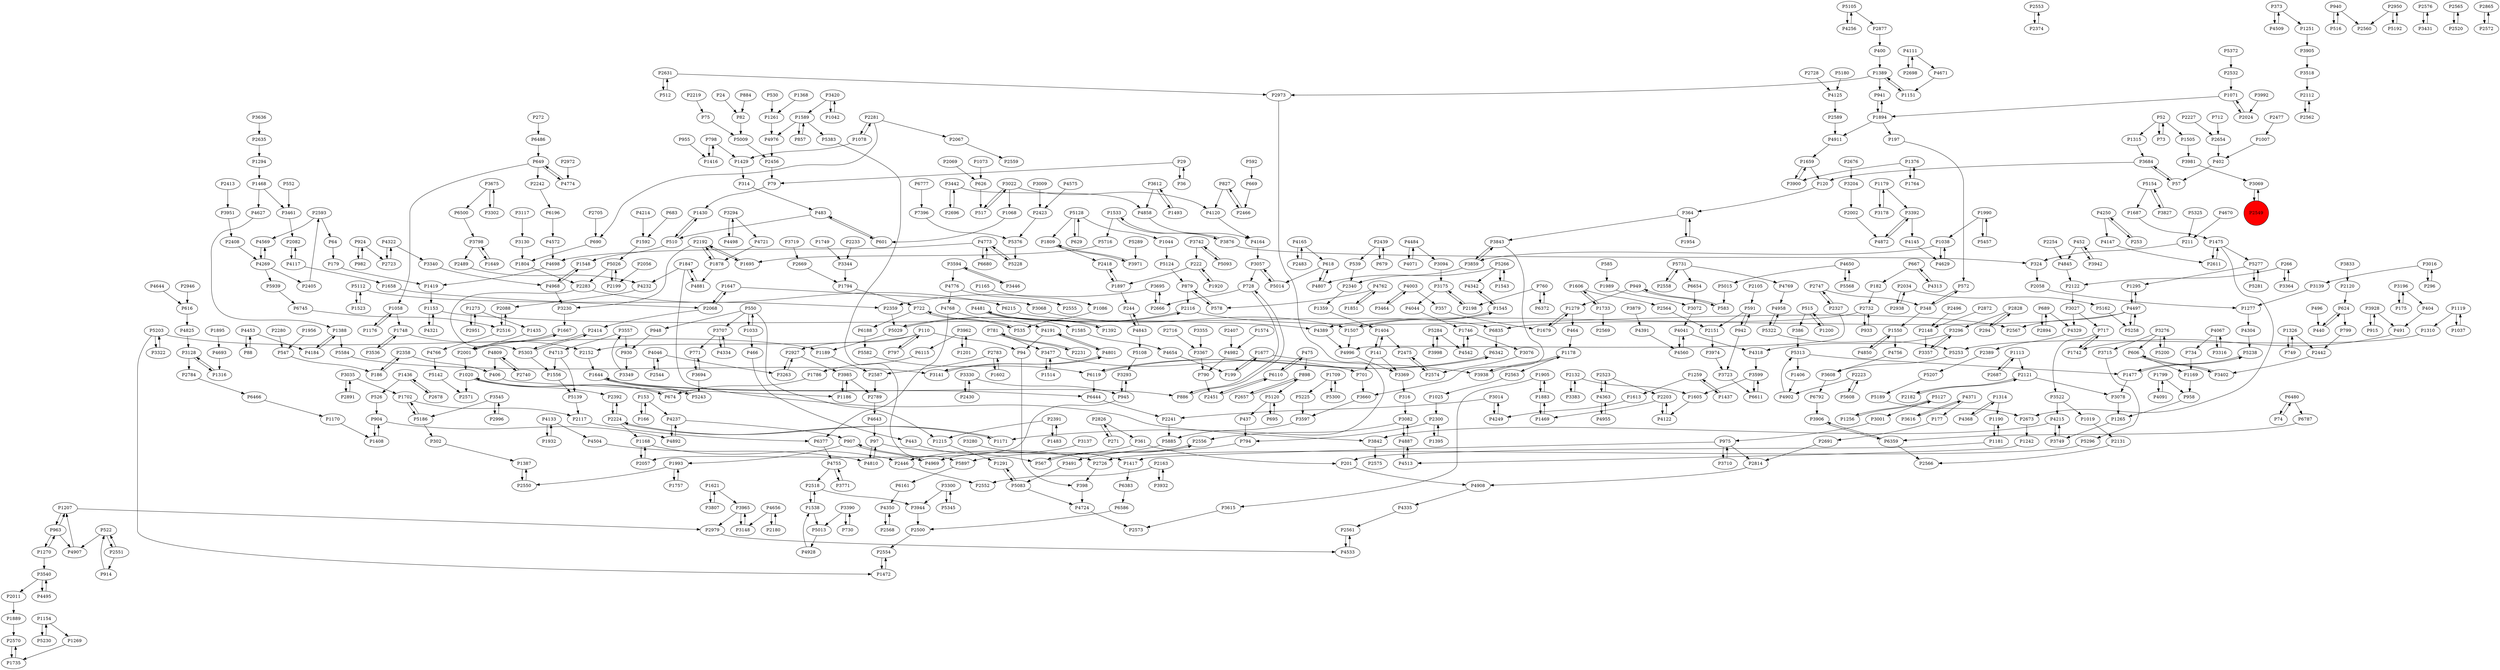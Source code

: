 digraph {
	P1190 -> P1181
	P88 -> P4453
	P6196 -> P4572
	P4067 -> P734
	P2442 -> P3402
	P2553 -> P2374
	P3022 -> P4120
	P1256 -> P5127
	P4389 -> P4996
	P3905 -> P3518
	P1315 -> P3684
	P3294 -> P4498
	P667 -> P182
	P5142 -> P2571
	P760 -> P2198
	P1687 -> P1475
	P5303 -> P1556
	P3715 -> P5296
	P6110 -> P475
	P1709 -> P5300
	P2696 -> P3442
	P2358 -> P406
	P3196 -> P404
	P1242 -> P4513
	P2300 -> P1395
	P535 -> P722
	P1702 -> P5186
	P982 -> P924
	P3992 -> P2024
	P945 -> P3293
	P3130 -> P1804
	P4654 -> P199
	P4044 -> P1746
	P3707 -> P771
	P4575 -> P2423
	P5568 -> P4650
	P1733 -> P2569
	P437 -> P794
	P2327 -> P2747
	P1647 -> P3068
	P4481 -> P1585
	P2300 -> P794
	P975 -> P1417
	P404 -> P491
	P3117 -> P3130
	P1007 -> P402
	P5083 -> P4724
	P2001 -> P1020
	P6486 -> P649
	P357 -> P1679
	P4776 -> P4768
	P3491 -> P5083
	P1376 -> P1764
	P2088 -> P2516
	P2523 -> P2203
	P177 -> P2691
	P2002 -> P4872
	P4046 -> P2544
	P6119 -> P6444
	P3082 -> P4887
	P4133 -> P4504
	P5009 -> P2456
	P515 -> P386
	P2192 -> P3230
	P2152 -> P1644
	P1574 -> P4982
	P1436 -> P526
	P324 -> P2058
	P2747 -> P2327
	P567 -> P2556
	P2973 -> P1171
	P5284 -> P4542
	P3974 -> P3723
	P6372 -> P760
	P2223 -> P4902
	P2728 -> P4125
	P1019 -> P2131
	P266 -> P3364
	P4773 -> P4698
	P1695 -> P2192
	P4825 -> P3128
	P5372 -> P2532
	P1746 -> P3076
	P5128 -> P1809
	P3981 -> P3069
	P942 -> P591
	P3900 -> P1659
	P5266 -> P1543
	P4560 -> P4041
	P3798 -> P1649
	P3141 -> P4801
	P1033 -> P466
	P52 -> P1315
	P5154 -> P1687
	P2116 -> P2567
	P1709 -> P5225
	P2446 -> P2552
	P2254 -> P4845
	P2676 -> P3204
	P201 -> P4908
	P2477 -> P1007
	P3695 -> P2359
	P3302 -> P3675
	P4304 -> P5238
	P2057 -> P1168
	P253 -> P4250
	P4232 -> P2088
	P1388 -> P5584
	P1894 -> P197
	P4481 -> P1392
	P4046 -> P3263
	P5128 -> P1044
	P1749 -> P3344
	P4809 -> P2740
	P4249 -> P3014
	P5885 -> P5897
	P1119 -> P1037
	P6777 -> P7396
	P4968 -> P3230
	P5897 -> P6161
	P1993 -> P1757
	P799 -> P2442
	P1179 -> P3392
	P2669 -> P1794
	P1589 -> P5383
	P2740 -> P4809
	P3464 -> P4003
	P2894 -> P689
	P4801 -> P3141
	P3612 -> P4858
	P1505 -> P3981
	P4533 -> P2561
	P3597 -> P5885
	P1389 -> P1151
	P2227 -> P2654
	P1475 -> P5277
	P1086 -> P535
	P1404 -> P141
	P3616 -> P4371
	P3383 -> P2132
	P4041 -> P4560
	P940 -> P2560
	P618 -> P4807
	P975 -> P2814
	P3951 -> P2408
	P4371 -> P3616
	P2705 -> P690
	P199 -> P1677
	P6745 -> P2516
	P1251 -> P3905
	P1897 -> P2418
	P898 -> P2657
	P1477 -> P3078
	P6680 -> P4773
	P712 -> P2654
	P3016 -> P3139
	P2666 -> P3695
	P827 -> P2466
	P2950 -> P5192
	P141 -> P1404
	P3276 -> P5200
	P689 -> P4329
	P4125 -> P2589
	P4776 -> P2555
	P348 -> P1550
	P2122 -> P3027
	P2423 -> P5376
	P4955 -> P4363
	P649 -> P1058
	P827 -> P4120
	P2182 -> P2121
	P2281 -> P2067
	P1605 -> P4122
	P1153 -> P4321
	P3016 -> P296
	P483 -> P601
	P4755 -> P3771
	P3876 -> P1533
	P1493 -> P3612
	P728 -> P2666
	P5120 -> P437
	P1878 -> P2192
	P1897 -> P244
	P4504 -> P4810
	P1044 -> P5124
	P4845 -> P2122
	P4322 -> P3340
	P4843 -> P244
	P5192 -> P2950
	P5029 -> P2116
	P5258 -> P4497
	P5203 -> P3322
	P3545 -> P2996
	P4256 -> P5105
	P4801 -> P4191
	P1020 -> P674
	P1658 -> P2068
	P5243 -> P1644
	P1606 -> P2564
	P914 -> P522
	P2516 -> P4766
	P3078 -> P1265
	P4650 -> P5568
	P2163 -> P2552
	P179 -> P1419
	P4120 -> P4164
	P3540 -> P2011
	P1273 -> P1435
	P2456 -> P79
	P2570 -> P1735
	P4773 -> P6680
	P2631 -> P2973
	P1269 -> P1735
	P6215 -> P6835
	P3833 -> P2120
	P4569 -> P4269
	P5112 -> P2359
	P2549 -> P3069
	P4237 -> P907
	P1679 -> P1279
	P3942 -> P452
	P4214 -> P1592
	P955 -> P1416
	P2576 -> P3431
	P364 -> P3843
	P3263 -> P2927
	P798 -> P1429
	P5716 -> P1695
	P1153 -> P4389
	P2927 -> P3263
	P4269 -> P4569
	P4650 -> P5015
	P3906 -> P6359
	P52 -> P1505
	P689 -> P2894
	P915 -> P3928
	P975 -> P3710
	P2151 -> P3974
	P74 -> P6480
	P3178 -> P1179
	P3094 -> P3175
	P1883 -> P1469
	P4928 -> P1538
	P3014 -> P4249
	P2563 -> P1025
	P907 -> P1993
	P1042 -> P3420
	P3557 -> P930
	P1956 -> P547
	P728 -> P886
	P2121 -> P2182
	P1757 -> P1993
	P592 -> P669
	P2224 -> P1171
	P2223 -> P5608
	P4509 -> P373
	P5207 -> P5189
	P5266 -> P4807
	P1058 -> P1748
	P2565 -> P2520
	P5026 -> P2199
	P1794 -> P722
	P496 -> P440
	P4908 -> P4335
	P2340 -> P1359
	P2280 -> P547
	P4484 -> P4071
	P4698 -> P1419
	P2556 -> P567
	P649 -> P2242
	P2826 -> P271
	P3442 -> P4858
	P1259 -> P1437
	P2231 -> P781
	P1058 -> P1176
	P3723 -> P6611
	P6500 -> P3798
	P2224 -> P2392
	P3742 -> P5093
	P6586 -> P2500
	P5266 -> P4342
	P4147 -> P2611
	P1548 -> P4968
	P949 -> P1279
	P5322 -> P5253
	P36 -> P29
	P3477 -> P701
	P2631 -> P512
	P52 -> P73
	P857 -> P1589
	P1316 -> P3128
	P3842 -> P2575
	P3684 -> P120
	P1786 -> P674
	P5083 -> P1291
	P6444 -> P2241
	P4850 -> P1550
	P2950 -> P2560
	P3998 -> P5284
	P1905 -> P1883
	P1119 -> P1310
	P4363 -> P2523
	P3540 -> P4495
	P2520 -> P2565
	P1468 -> P3461
	P1514 -> P3477
	P5584 -> P3141
	P3390 -> P5013
	P722 -> P6188
	P3057 -> P5014
	P5203 -> P1189
	P884 -> P82
	P1659 -> P3900
	P1748 -> P2152
	P4497 -> P1295
	P3938 -> P1178
	P5383 -> P5897
	P1419 -> P1153
	P2180 -> P4656
	P3175 -> P2198
	P4498 -> P3294
	P3962 -> P1201
	P5322 -> P4958
	P1606 -> P1733
	P2698 -> P4111
	P3022 -> P1068
	P3749 -> P4215
	P1477 -> P5238
	P2551 -> P522
	P3175 -> P4044
	P443 -> P567
	P141 -> P3369
	P3420 -> P1042
	P1644 -> P886
	P4165 -> P618
	P734 -> P1169
	P4656 -> P3148
	P4713 -> P1556
	P3594 -> P3446
	P302 -> P1387
	P398 -> P4724
	P930 -> P3349
	P1265 -> P3749
	P373 -> P4509
	P4191 -> P4801
	P649 -> P4774
	P3985 -> P2789
	P2568 -> P4350
	P244 -> P4843
	P3355 -> P3367
	P5189 -> P2673
	P2069 -> P626
	P2593 -> P64
	P4371 -> P177
	P583 -> P949
	P6359 -> P3906
	P4164 -> P3057
	P2946 -> P616
	P6611 -> P3599
	P618 -> P5014
	P3608 -> P6792
	P2408 -> P4269
	P1932 -> P4133
	P667 -> P4313
	P1435 -> P2001
	P924 -> P982
	P2828 -> P3296
	P2574 -> P2475
	P798 -> P1416
	P1025 -> P2300
	P4313 -> P667
	P1326 -> P2442
	P1207 -> P2979
	P5284 -> P3998
	P522 -> P4907
	P2192 -> P1878
	P4453 -> P88
	P3798 -> P2489
	P4887 -> P3082
	P4810 -> P97
	P1178 -> P3938
	P515 -> P1200
	P5186 -> P302
	P4269 -> P5939
	P3014 -> P2241
	P3719 -> P2669
	P406 -> P1186
	P4215 -> P3749
	P3477 -> P1514
	P1171 -> P2224
	P2116 -> P5029
	P4191 -> P94
	P5281 -> P5277
	P1644 -> P6444
	P942 -> P3723
	P3807 -> P1621
	P182 -> P2732
	P3431 -> P2576
	P1430 -> P510
	P1168 -> P2057
	P1733 -> P1606
	P6359 -> P2566
	P2413 -> P3951
	P3536 -> P1748
	P3330 -> P2430
	P6383 -> P6586
	P3293 -> P945
	P4117 -> P2082
	P1165 -> P1086
	P6188 -> P5582
	P2783 -> P2587
	P2203 -> P1469
	P1310 -> P5253
	P669 -> P2466
	P4391 -> P4560
	P5105 -> P2877
	P1037 -> P1119
	P730 -> P3390
	P6835 -> P6342
	P1472 -> P2554
	P4858 -> P4164
	P186 -> P2358
	P3707 -> P4334
	P5105 -> P4256
	P797 -> P110
	P271 -> P2826
	P3612 -> P1493
	P1847 -> P3842
	P475 -> P898
	P1406 -> P4902
	P2593 -> P4569
	P5015 -> P583
	P2611 -> P1475
	P5608 -> P2223
	P1589 -> P857
	P4335 -> P2561
	P3599 -> P1605
	P1178 -> P2563
	P5203 -> P1472
	P5277 -> P5281
	P771 -> P3694
	P624 -> P440
	P4342 -> P1545
	P4318 -> P3599
	P2500 -> P2554
	P924 -> P2723
	P2233 -> P3344
	P2483 -> P4165
	P2389 -> P5207
	P4572 -> P4698
	P907 -> P4969
	P5154 -> P3827
	P2105 -> P591
	P4809 -> P406
	P550 -> P1215
	P904 -> P4892
	P1533 -> P5716
	P4495 -> P3540
	P1436 -> P2678
	P4872 -> P3392
	P2635 -> P1294
	P1920 -> P222
	P2589 -> P4911
	P1113 -> P2121
	P153 -> P166
	P3636 -> P2635
	P4958 -> P5322
	P1154 -> P1269
	P2451 -> P6110
	P348 -> P572
	P2826 -> P361
	P3076 -> P2574
	P4643 -> P97
	P1207 -> P963
	P1895 -> P4693
	P2532 -> P1071
	P1905 -> P3615
	P552 -> P3461
	P879 -> P578
	P512 -> P2631
	P1804 -> P2283
	P475 -> P6110
	P4067 -> P3316
	P2359 -> P5029
	P578 -> P879
	P6161 -> P4350
	P5127 -> P3001
	P2814 -> P4908
	P3035 -> P2891
	P2877 -> P400
	P2283 -> P5303
	P2489 -> P4232
	P1735 -> P2570
	P572 -> P348
	P550 -> P1033
	P3069 -> P2549
	P781 -> P3477
	P3944 -> P2500
	P1270 -> P3540
	P3442 -> P2696
	P5225 -> P3597
	P695 -> P5120
	P4892 -> P4237
	P82 -> P5009
	P4881 -> P1847
	P539 -> P2340
	P5277 -> P1295
	P1677 -> P199
	P5162 -> P5258
	P794 -> P3491
	P1294 -> P1468
	P3928 -> P491
	P3001 -> P975
	P2891 -> P3035
	P3594 -> P4776
	P1200 -> P515
	P3390 -> P730
	P616 -> P4825
	P79 -> P1430
	P1314 -> P1190
	P2283 -> P6215
	P2828 -> P294
	P3340 -> P4968
	P2865 -> P2572
	P5731 -> P2558
	P1550 -> P4850
	P3344 -> P1794
	P3879 -> P4391
	P4497 -> P2567
	P94 -> P398
	P1742 -> P717
	P1291 -> P5083
	P1154 -> P5230
	P963 -> P1207
	P4133 -> P1932
	P1851 -> P4762
	P1847 -> P4881
	P97 -> P2726
	P5108 -> P3293
	P1468 -> P4627
	P4774 -> P649
	P6110 -> P2451
	P3771 -> P4755
	P2121 -> P3078
	P1589 -> P4976
	P3082 -> P2556
	P3694 -> P5243
	P1020 -> P2571
	P2034 -> P2938
	P4768 -> P4191
	P5029 -> P1189
	P1799 -> P958
	P400 -> P1389
	P1020 -> P2392
	P1437 -> P1259
	P2691 -> P2814
	P2391 -> P1483
	P3971 -> P1809
	P3392 -> P4872
	P510 -> P1548
	P197 -> P572
	P4350 -> P2568
	P5230 -> P1154
	P1993 -> P2550
	P4334 -> P3707
	P1038 -> P4629
	P4976 -> P2456
	P3615 -> P2573
	P3545 -> P5186
	P2281 -> P1078
	P5112 -> P1523
	P1388 -> P4184
	P1647 -> P2068
	P690 -> P1804
	P5325 -> P211
	P701 -> P3660
	P1613 -> P4249
	P4542 -> P1746
	P1550 -> P4756
	P1667 -> P2001
	P3522 -> P4215
	P1649 -> P3798
	P1469 -> P1883
	P5939 -> P6745
	P29 -> P79
	P2011 -> P1889
	P1556 -> P5139
	P6115 -> P1786
	P5127 -> P1256
	P3859 -> P2340
	P1068 -> P601
	P4145 -> P4629
	P2516 -> P2088
	P5238 -> P1477
	P110 -> P2152
	P1659 -> P120
	P3035 -> P1702
	P3230 -> P1667
	P4453 -> P4184
	P3965 -> P3148
	P5731 -> P4769
	P1989 -> P3072
	P2203 -> P4122
	P4911 -> P1659
	P3022 -> P517
	P2523 -> P4363
	P2132 -> P1605
	P1326 -> P749
	P6654 -> P3072
	P624 -> P799
	P5120 -> P695
	P963 -> P4907
	P2148 -> P3357
	P4762 -> P1851
	P4184 -> P1388
	P2439 -> P679
	P1170 -> P1408
	P2927 -> P3985
	P933 -> P2732
	P1538 -> P2518
	P440 -> P624
	P2996 -> P3545
	P3276 -> P3715
	P2938 -> P2034
	P3137 -> P2446
	P24 -> P82
	P75 -> P5009
	P296 -> P3016
	P364 -> P1954
	P3928 -> P915
	P5376 -> P5228
	P1847 -> P4232
	P2120 -> P624
	P2224 -> P1168
	P5296 -> P2726
	P2056 -> P2199
	P2496 -> P2148
	P1259 -> P1613
	P3128 -> P1316
	P2558 -> P5731
	P522 -> P2551
	P2475 -> P2574
	P1990 -> P5457
	P373 -> P1251
	P5124 -> P879
	P3557 -> P4713
	P879 -> P2116
	P2392 -> P2224
	P1176 -> P1058
	P4041 -> P4318
	P402 -> P57
	P629 -> P5128
	P1279 -> P464
	P3420 -> P1589
	P3522 -> P1019
	P1545 -> P4342
	P4111 -> P2698
	P945 -> P2057
	P1748 -> P3536
	P2562 -> P2112
	P1677 -> P3938
	P4484 -> P3094
	P314 -> P483
	P683 -> P1592
	P1408 -> P904
	P3369 -> P316
	P4629 -> P1038
	P5026 -> P2283
	P1416 -> P798
	P4091 -> P1799
	P2951 -> P1273
	P6480 -> P74
	P790 -> P2451
	P2544 -> P4046
	P3294 -> P4721
	P5313 -> P1406
	P361 -> P4969
	P4713 -> P5139
	P5013 -> P4928
	P1883 -> P1905
	P4165 -> P2483
	P2198 -> P3175
	P2192 -> P1695
	P2034 -> P5162
	P3027 -> P717
	P1809 -> P2418
	P526 -> P904
	P3827 -> P5154
	P4756 -> P3608
	P7396 -> P5376
	P1475 -> P2673
	P153 -> P4237
	P1621 -> P3965
	P1764 -> P1376
	P1483 -> P2391
	P5303 -> P2414
	P2726 -> P398
	P2554 -> P1472
	P1181 -> P1190
	P5186 -> P1702
	P4768 -> P6377
	P5139 -> P2117
	P4773 -> P5228
	P4250 -> P4147
	P5289 -> P3971
	P3675 -> P3302
	P294 -> P2828
	P4071 -> P4484
	P2405 -> P2593
	P1475 -> P2611
	P5457 -> P1990
	P2466 -> P827
	P2024 -> P1071
	P1033 -> P550
	P2358 -> P186
	P5200 -> P3276
	P5582 -> P6119
	P452 -> P4845
	P1387 -> P2550
	P4644 -> P616
	P2163 -> P3932
	P3962 -> P6115
	P601 -> P483
	P4117 -> P1658
	P452 -> P3942
	P2082 -> P4117
	P3204 -> P2002
	P2117 -> P6377
	P1395 -> P2300
	P6119 -> P6342
	P1186 -> P3985
	P3300 -> P5345
	P1201 -> P3962
	P722 -> P535
	P1071 -> P1894
	P4322 -> P2723
	P3009 -> P2423
	P361 -> P201
	P1602 -> P2783
	P3742 -> P222
	P1746 -> P4542
	P760 -> P6372
	P4907 -> P1207
	P141 -> P701
	P948 -> P930
	P4003 -> P357
	P510 -> P1430
	P2132 -> P3383
	P3322 -> P5203
	P2001 -> P1667
	P3694 -> P771
	P2241 -> P5885
	P1538 -> P5013
	P3072 -> P4041
	P1169 -> P958
	P1359 -> P1404
	P949 -> P583
	P3316 -> P4067
	P898 -> P5120
	P5253 -> P3608
	P464 -> P1178
	P4627 -> P1388
	P4368 -> P1314
	P1533 -> P3876
	P1878 -> P4881
	P57 -> P3684
	P2972 -> P4774
	P6787 -> P6359
	P2068 -> P2414
	P3139 -> P1277
	P591 -> P942
	P3518 -> P2112
	P175 -> P3196
	P3330 -> P945
	P4513 -> P4887
	P2561 -> P4533
	P1585 -> P4654
	P222 -> P1897
	P3660 -> P3597
	P2058 -> P1277
	P1545 -> P1507
	P1592 -> P5026
	P110 -> P797
	P3675 -> P6500
	P550 -> P948
	P1078 -> P1429
	P1507 -> P4996
	P4996 -> P3369
	P2131 -> P2566
	P2723 -> P4322
	P1799 -> P4091
	P266 -> P2122
	P2242 -> P6196
	P5093 -> P3742
	P2199 -> P5026
	P5014 -> P3057
	P3402 -> P606
	P2414 -> P5303
	P2747 -> P348
	P1314 -> P4368
	P3367 -> P790
	P963 -> P1270
	P4721 -> P1878
	P4237 -> P4892
	P6792 -> P3906
	P491 -> P1742
	P1270 -> P963
	P4671 -> P1151
	P3932 -> P2163
	P4329 -> P2389
	P749 -> P1326
	P110 -> P2927
	P2657 -> P898
	P1644 -> P5243
	P2430 -> P3330
	P3057 -> P728
	P2112 -> P2562
	P1392 -> P4481
	P2732 -> P933
	P110 -> P94
	P2678 -> P1436
	P6342 -> P6119
	P1215 -> P1291
	P3461 -> P2082
	P466 -> P443
	P717 -> P3522
	P1279 -> P1679
	P4693 -> P1316
	P2572 -> P2865
	P1954 -> P364
	P2418 -> P1897
	P717 -> P1742
	P6480 -> P6787
	P2439 -> P539
	P547 -> P186
	P222 -> P1920
	P1151 -> P1389
	P3296 -> P4318
	P3876 -> P324
	P73 -> P52
	P1071 -> P2024
	P2564 -> P2151
	P386 -> P5313
	P3392 -> P4145
	P3128 -> P2784
	P4769 -> P4958
	P4111 -> P4671
	P2716 -> P3367
	P2068 -> P1647
	P3276 -> P606
	P483 -> P510
	P2391 -> P1215
	P2374 -> P2553
	P940 -> P516
	P2407 -> P4982
	P550 -> P3707
	P2732 -> P4389
	P4122 -> P2203
	P585 -> P1989
	P3027 -> P4329
	P1404 -> P2475
	P120 -> P364
	P3196 -> P175
	P1168 -> P2446
	P4762 -> P578
	P4250 -> P253
	P3710 -> P975
	P3280 -> P1417
	P64 -> P179
	P1894 -> P941
	P1179 -> P3178
	P1273 -> P2951
	P272 -> P6486
	P516 -> P940
	P2551 -> P914
	P4766 -> P5142
	P1113 -> P2687
	P4497 -> P6835
	P3296 -> P3357
	P1295 -> P4497
	P606 -> P1169
	P4902 -> P5313
	P886 -> P728
	P2518 -> P3944
	P2872 -> P2148
	P3684 -> P57
	P4755 -> P2518
	P626 -> P517
	P4321 -> P1153
	P1181 -> P201
	P3446 -> P3594
	P1417 -> P6383
	P1702 -> P2117
	P3357 -> P3296
	P1368 -> P1261
	P4363 -> P4955
	P3349 -> P3557
	P3965 -> P2979
	P4843 -> P5108
	P5128 -> P629
	P4807 -> P618
	P4003 -> P3464
	P6377 -> P4755
	P781 -> P2231
	P5228 -> P4773
	P2654 -> P402
	P3843 -> P3660
	P2067 -> P2559
	P2219 -> P75
	P2518 -> P1538
	P3695 -> P2666
	P2687 -> P1113
	P1543 -> P5266
	P166 -> P153
	P4269 -> P2405
	P591 -> P2151
	P316 -> P3082
	P3148 -> P3965
	P606 -> P3402
	P4497 -> P5258
	P4968 -> P1548
	P530 -> P1261
	P517 -> P3022
	P679 -> P2439
	P1889 -> P2570
	P2784 -> P6466
	P1389 -> P941
	P674 -> P1020
	P1038 -> P3859
	P3985 -> P1186
	P1894 -> P4911
	P1389 -> P2973
	P2550 -> P1387
	P1507 -> P1545
	P5300 -> P1709
	P2979 -> P4533
	P3599 -> P6611
	P211 -> P324
	P4982 -> P790
	P4670 -> P211
	P5345 -> P3300
	P4656 -> P2180
	P3364 -> P266
	P1078 -> P2281
	P1429 -> P314
	P1809 -> P3971
	P2673 -> P1242
	P4724 -> P2573
	P5313 -> P1477
	P5180 -> P4125
	P2327 -> P4996
	P1523 -> P5112
	P1621 -> P3807
	P1376 -> P3900
	P1277 -> P4304
	P1261 -> P4976
	P3859 -> P3843
	P5731 -> P6654
	P2783 -> P1602
	P1990 -> P1038
	P2587 -> P2789
	P2281 -> P690
	P4887 -> P4513
	P3843 -> P3859
	P3068 -> P1507
	P941 -> P1894
	P1073 -> P626
	P97 -> P4810
	P1189 -> P2587
	P29 -> P36
	P6466 -> P1170
	P4969 -> P907
	P4215 -> P3842
	P3300 -> P3944
	P2789 -> P4643
	P904 -> P1408
	P958 -> P1265
	P2549 [shape=circle]
	P2549 [style=filled]
	P2549 [fillcolor=red]
}